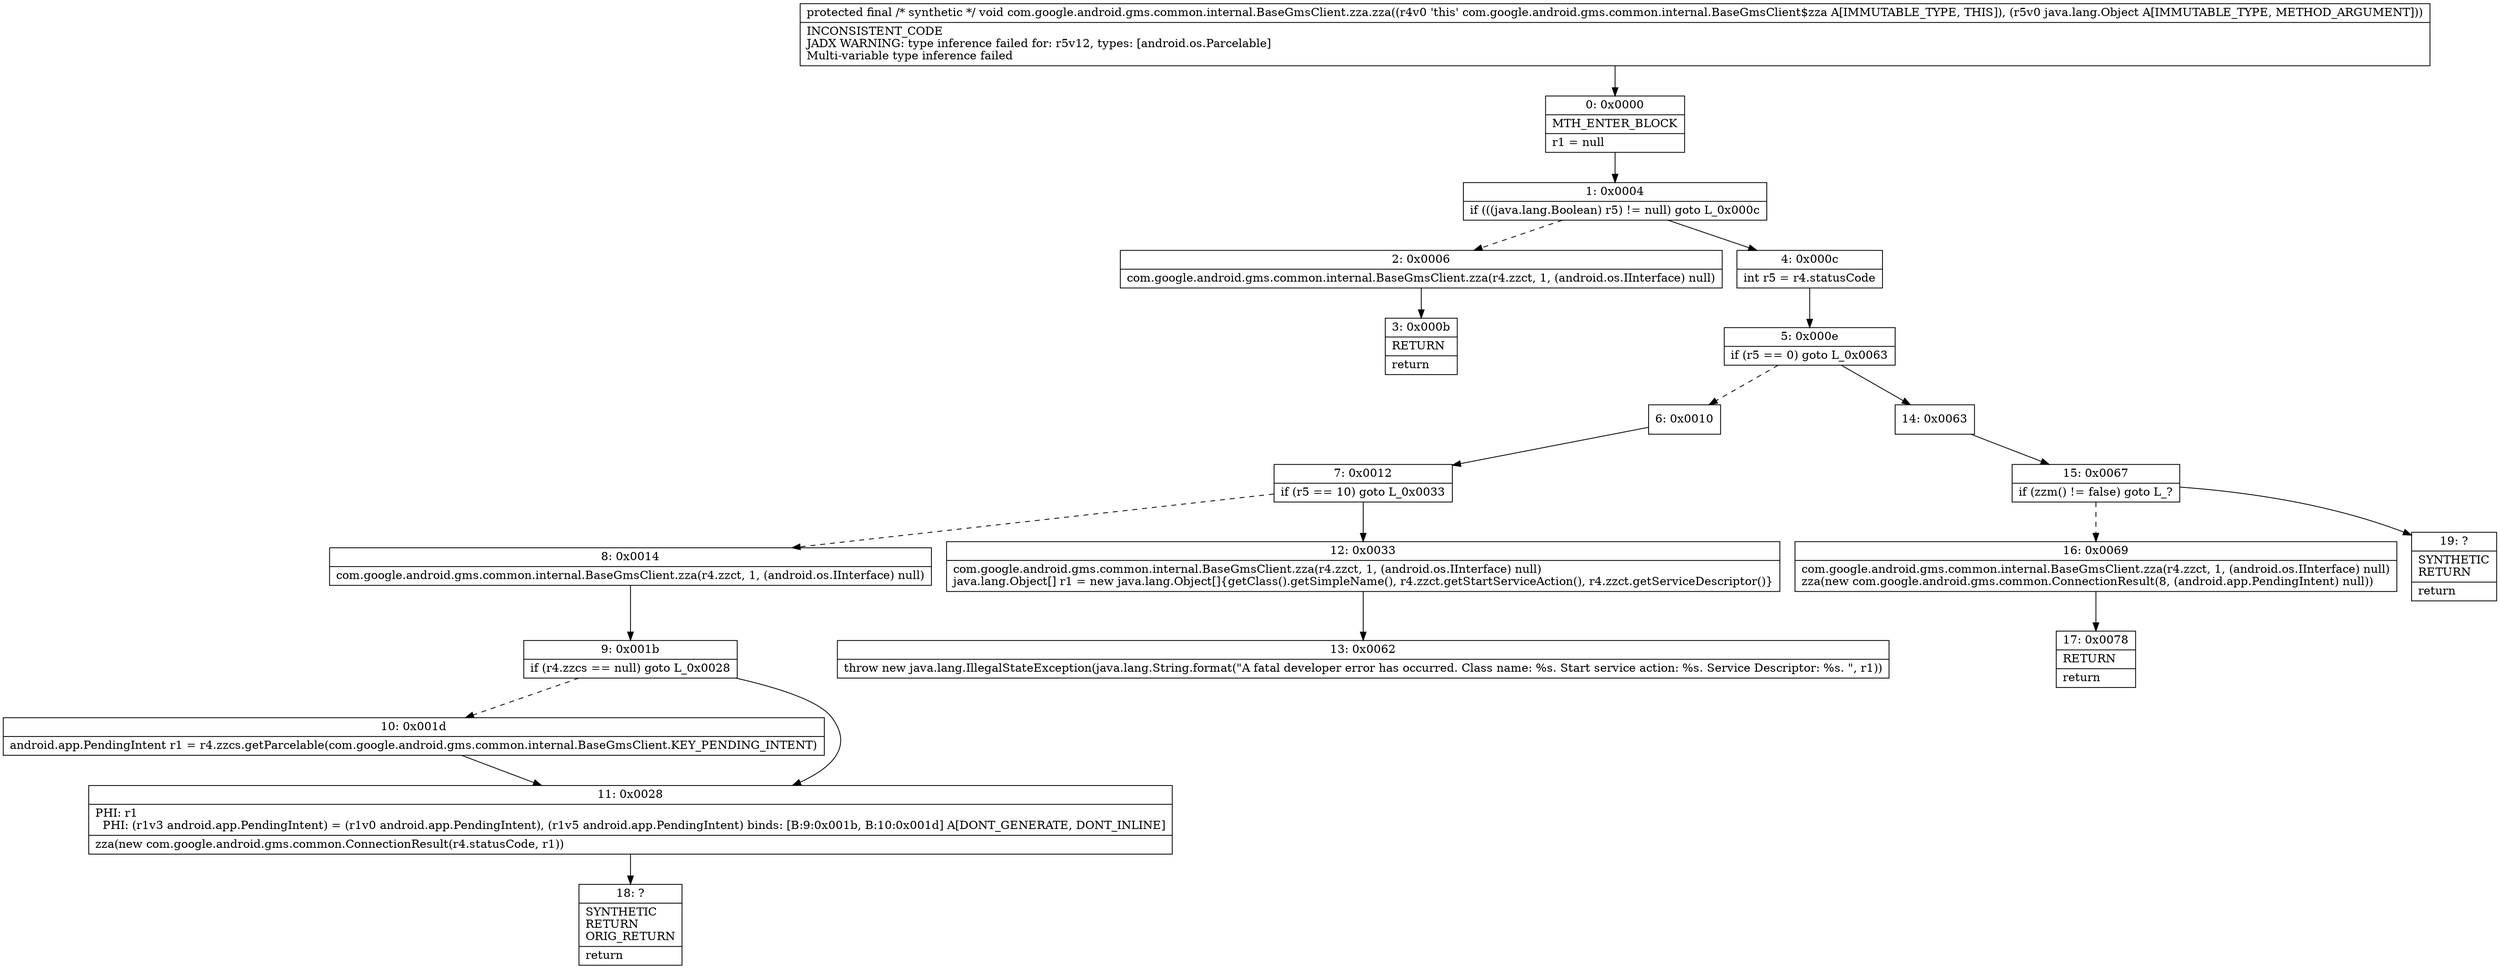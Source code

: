 digraph "CFG forcom.google.android.gms.common.internal.BaseGmsClient.zza.zza(Ljava\/lang\/Object;)V" {
Node_0 [shape=record,label="{0\:\ 0x0000|MTH_ENTER_BLOCK\l|r1 = null\l}"];
Node_1 [shape=record,label="{1\:\ 0x0004|if (((java.lang.Boolean) r5) != null) goto L_0x000c\l}"];
Node_2 [shape=record,label="{2\:\ 0x0006|com.google.android.gms.common.internal.BaseGmsClient.zza(r4.zzct, 1, (android.os.IInterface) null)\l}"];
Node_3 [shape=record,label="{3\:\ 0x000b|RETURN\l|return\l}"];
Node_4 [shape=record,label="{4\:\ 0x000c|int r5 = r4.statusCode\l}"];
Node_5 [shape=record,label="{5\:\ 0x000e|if (r5 == 0) goto L_0x0063\l}"];
Node_6 [shape=record,label="{6\:\ 0x0010}"];
Node_7 [shape=record,label="{7\:\ 0x0012|if (r5 == 10) goto L_0x0033\l}"];
Node_8 [shape=record,label="{8\:\ 0x0014|com.google.android.gms.common.internal.BaseGmsClient.zza(r4.zzct, 1, (android.os.IInterface) null)\l}"];
Node_9 [shape=record,label="{9\:\ 0x001b|if (r4.zzcs == null) goto L_0x0028\l}"];
Node_10 [shape=record,label="{10\:\ 0x001d|android.app.PendingIntent r1 = r4.zzcs.getParcelable(com.google.android.gms.common.internal.BaseGmsClient.KEY_PENDING_INTENT)\l}"];
Node_11 [shape=record,label="{11\:\ 0x0028|PHI: r1 \l  PHI: (r1v3 android.app.PendingIntent) = (r1v0 android.app.PendingIntent), (r1v5 android.app.PendingIntent) binds: [B:9:0x001b, B:10:0x001d] A[DONT_GENERATE, DONT_INLINE]\l|zza(new com.google.android.gms.common.ConnectionResult(r4.statusCode, r1))\l}"];
Node_12 [shape=record,label="{12\:\ 0x0033|com.google.android.gms.common.internal.BaseGmsClient.zza(r4.zzct, 1, (android.os.IInterface) null)\ljava.lang.Object[] r1 = new java.lang.Object[]\{getClass().getSimpleName(), r4.zzct.getStartServiceAction(), r4.zzct.getServiceDescriptor()\}\l}"];
Node_13 [shape=record,label="{13\:\ 0x0062|throw new java.lang.IllegalStateException(java.lang.String.format(\"A fatal developer error has occurred. Class name: %s. Start service action: %s. Service Descriptor: %s. \", r1))\l}"];
Node_14 [shape=record,label="{14\:\ 0x0063}"];
Node_15 [shape=record,label="{15\:\ 0x0067|if (zzm() != false) goto L_?\l}"];
Node_16 [shape=record,label="{16\:\ 0x0069|com.google.android.gms.common.internal.BaseGmsClient.zza(r4.zzct, 1, (android.os.IInterface) null)\lzza(new com.google.android.gms.common.ConnectionResult(8, (android.app.PendingIntent) null))\l}"];
Node_17 [shape=record,label="{17\:\ 0x0078|RETURN\l|return\l}"];
Node_18 [shape=record,label="{18\:\ ?|SYNTHETIC\lRETURN\lORIG_RETURN\l|return\l}"];
Node_19 [shape=record,label="{19\:\ ?|SYNTHETIC\lRETURN\l|return\l}"];
MethodNode[shape=record,label="{protected final \/* synthetic *\/ void com.google.android.gms.common.internal.BaseGmsClient.zza.zza((r4v0 'this' com.google.android.gms.common.internal.BaseGmsClient$zza A[IMMUTABLE_TYPE, THIS]), (r5v0 java.lang.Object A[IMMUTABLE_TYPE, METHOD_ARGUMENT]))  | INCONSISTENT_CODE\lJADX WARNING: type inference failed for: r5v12, types: [android.os.Parcelable]\lMulti\-variable type inference failed\l}"];
MethodNode -> Node_0;
Node_0 -> Node_1;
Node_1 -> Node_2[style=dashed];
Node_1 -> Node_4;
Node_2 -> Node_3;
Node_4 -> Node_5;
Node_5 -> Node_6[style=dashed];
Node_5 -> Node_14;
Node_6 -> Node_7;
Node_7 -> Node_8[style=dashed];
Node_7 -> Node_12;
Node_8 -> Node_9;
Node_9 -> Node_10[style=dashed];
Node_9 -> Node_11;
Node_10 -> Node_11;
Node_11 -> Node_18;
Node_12 -> Node_13;
Node_14 -> Node_15;
Node_15 -> Node_16[style=dashed];
Node_15 -> Node_19;
Node_16 -> Node_17;
}

